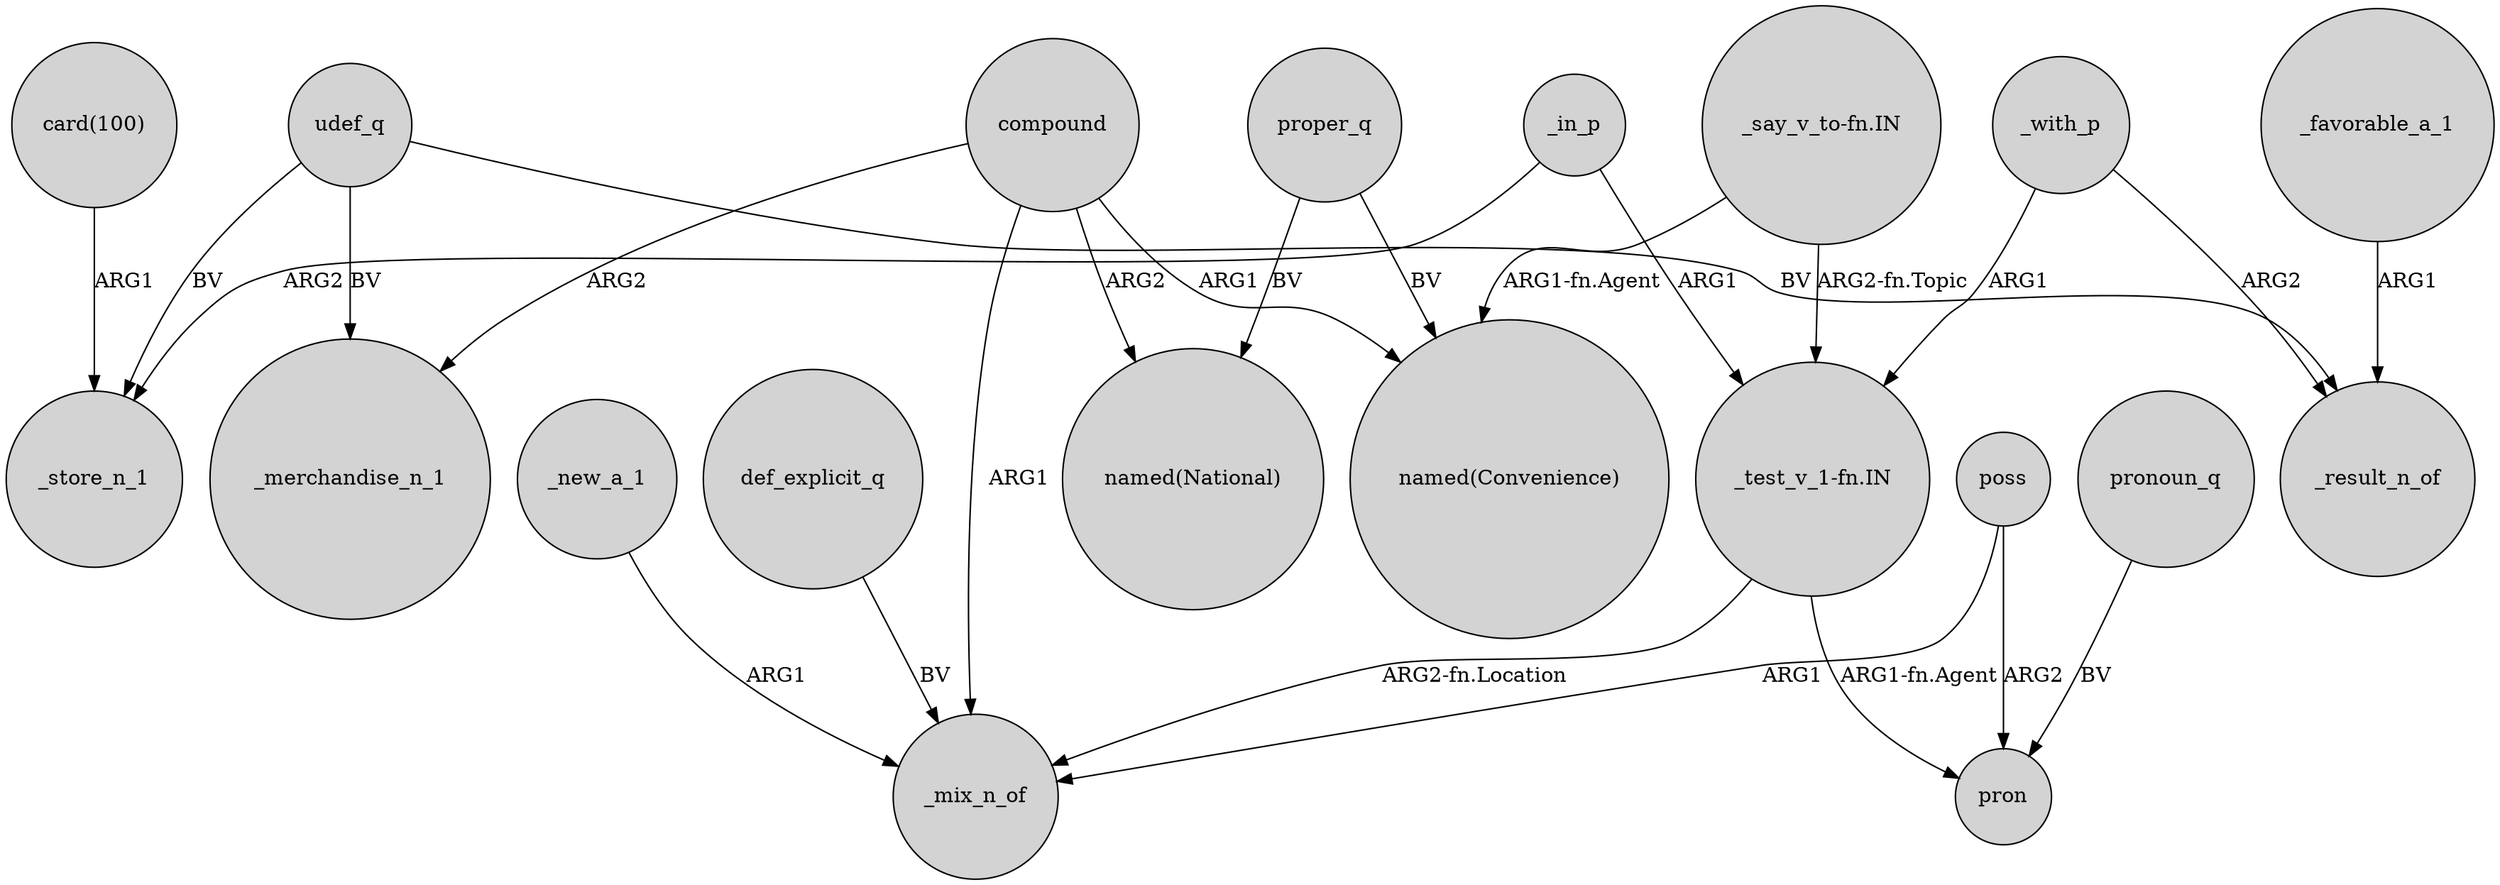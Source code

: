 digraph {
	node [shape=circle style=filled]
	"card(100)" -> _store_n_1 [label=ARG1]
	"_say_v_to-fn.IN" -> "named(Convenience)" [label="ARG1-fn.Agent"]
	poss -> _mix_n_of [label=ARG1]
	poss -> pron [label=ARG2]
	compound -> _mix_n_of [label=ARG1]
	udef_q -> _merchandise_n_1 [label=BV]
	_in_p -> _store_n_1 [label=ARG2]
	_in_p -> "_test_v_1-fn.IN" [label=ARG1]
	compound -> "named(National)" [label=ARG2]
	pronoun_q -> pron [label=BV]
	udef_q -> _result_n_of [label=BV]
	_with_p -> "_test_v_1-fn.IN" [label=ARG1]
	"_test_v_1-fn.IN" -> pron [label="ARG1-fn.Agent"]
	proper_q -> "named(Convenience)" [label=BV]
	"_say_v_to-fn.IN" -> "_test_v_1-fn.IN" [label="ARG2-fn.Topic"]
	_favorable_a_1 -> _result_n_of [label=ARG1]
	compound -> _merchandise_n_1 [label=ARG2]
	proper_q -> "named(National)" [label=BV]
	compound -> "named(Convenience)" [label=ARG1]
	_with_p -> _result_n_of [label=ARG2]
	"_test_v_1-fn.IN" -> _mix_n_of [label="ARG2-fn.Location"]
	_new_a_1 -> _mix_n_of [label=ARG1]
	udef_q -> _store_n_1 [label=BV]
	def_explicit_q -> _mix_n_of [label=BV]
}
